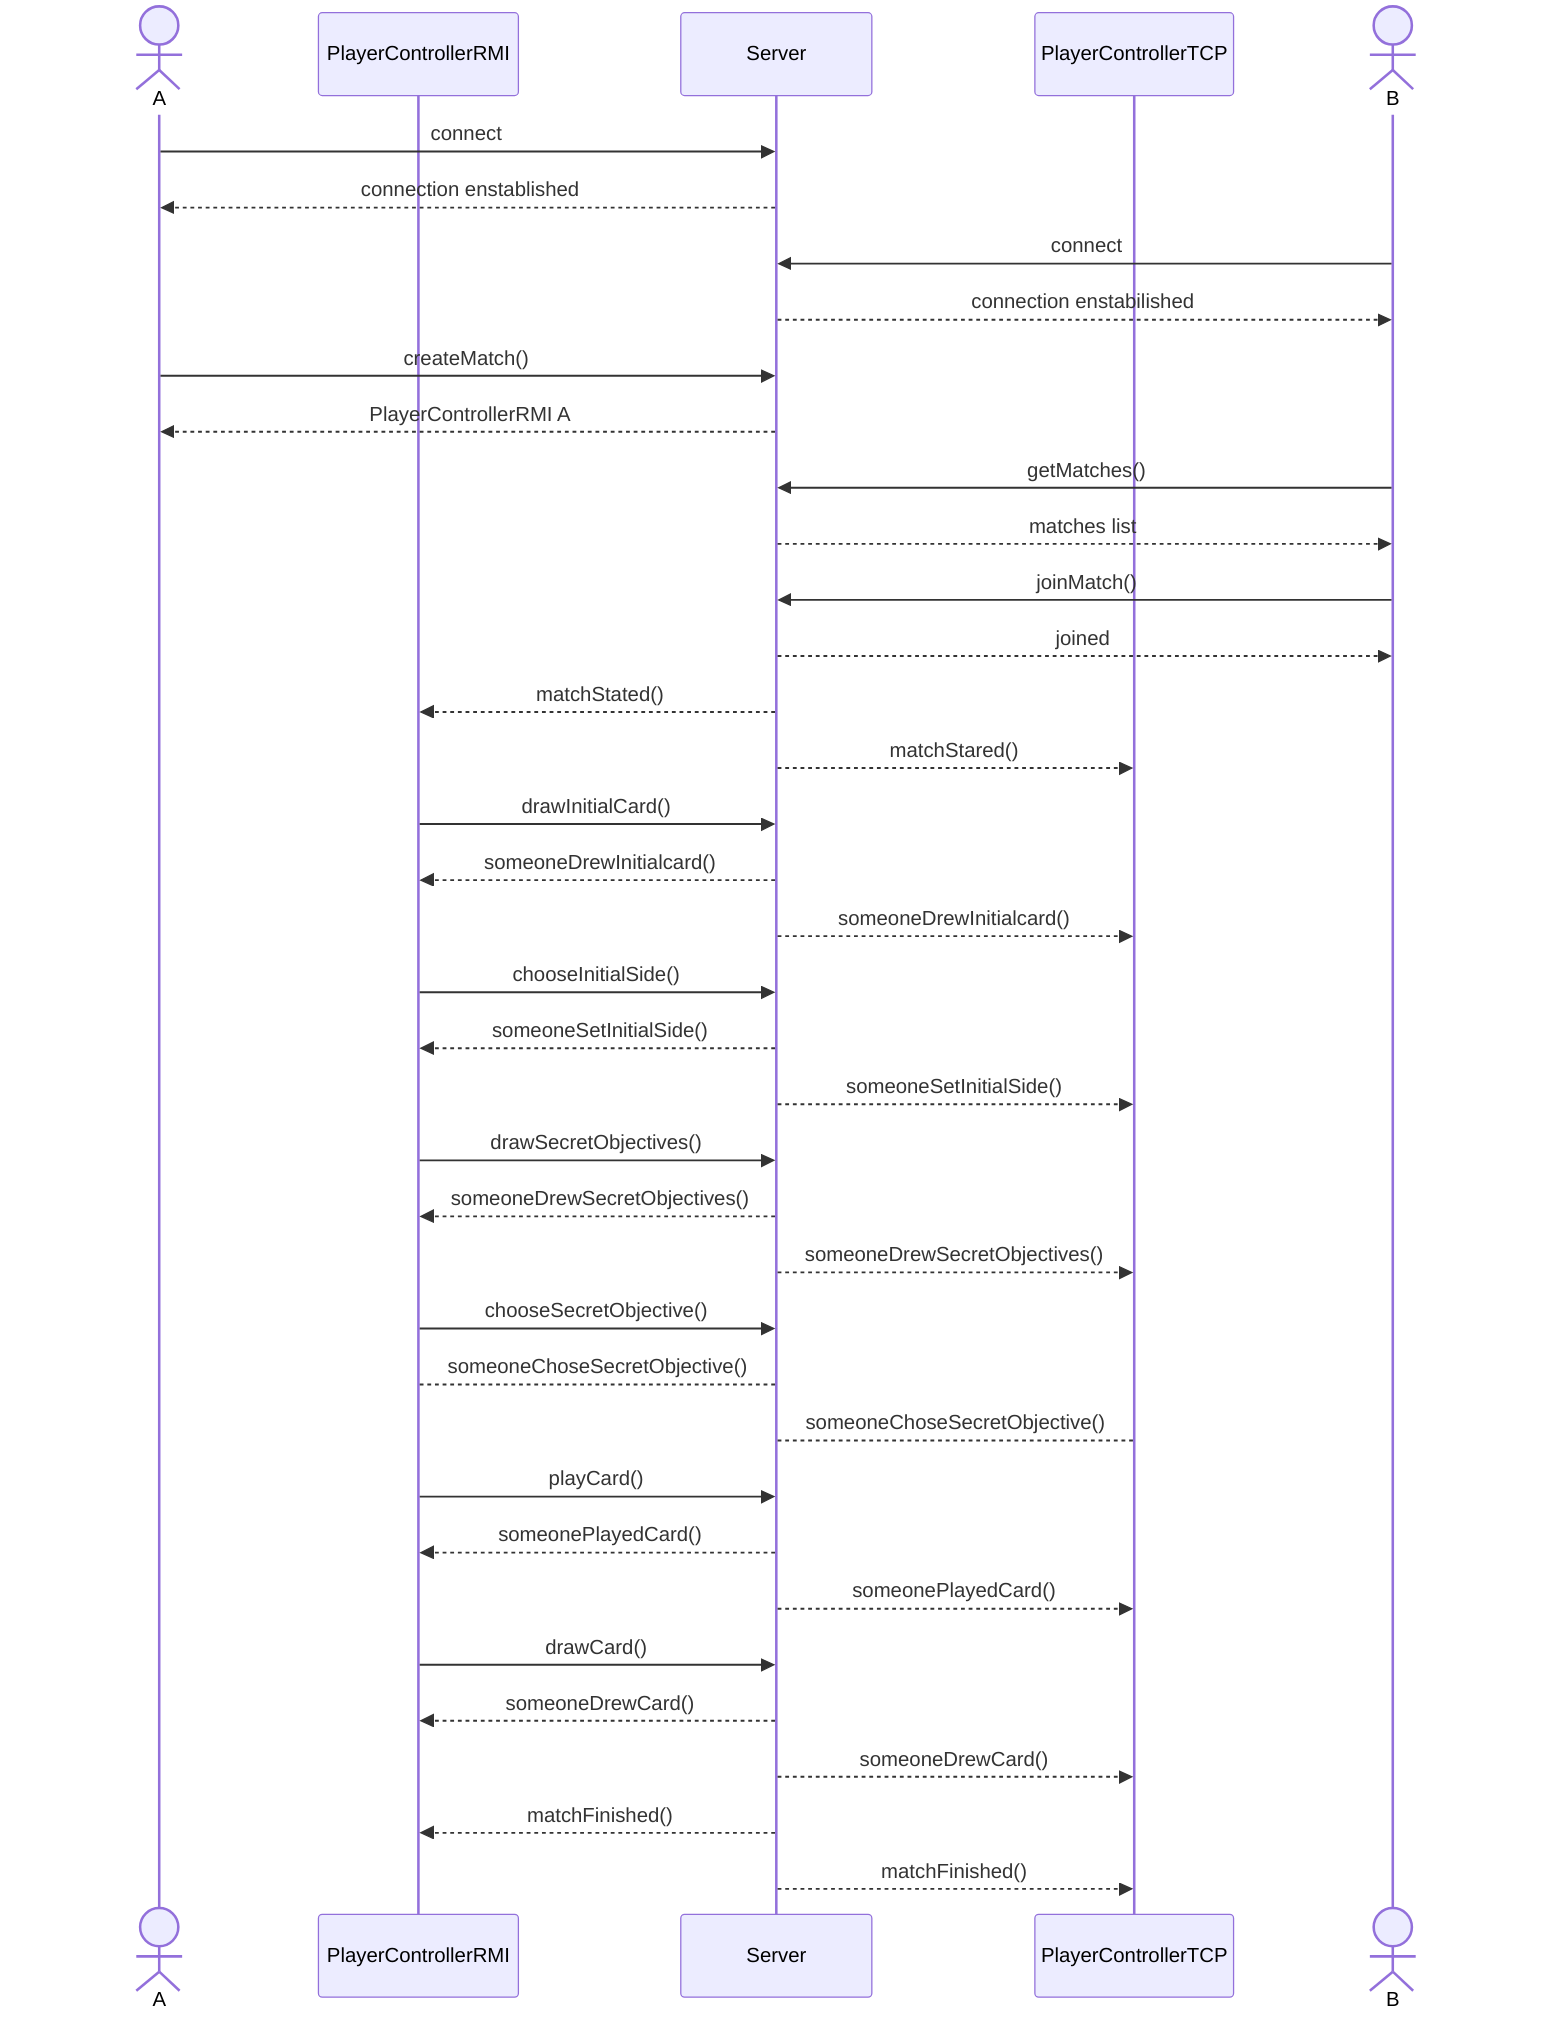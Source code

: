 sequenceDiagram
    actor A;
    participant PlayerControllerRMI
    participant Server;
    participant PlayerControllerTCP
    actor B;
    %% Start connection
    A ->> Server: connect
    Server -->> A: connection enstablished
    B ->> Server: connect
    Server -->> B: connection enstabilished
    %% Choose match
    A ->> Server: createMatch()
    Server -->> A: PlayerControllerRMI A
    B ->> Server: getMatches()
    Server -->> B: matches list
    B ->> Server: joinMatch()
    Server -->> B: joined
    %% MatchStarted
    Server -->> PlayerControllerRMI: matchStated()
    Server -->> PlayerControllerTCP: matchStared()

    PlayerControllerRMI ->> Server: drawInitialCard()
    Server -->> PlayerControllerRMI: someoneDrewInitialcard()
    Server -->> PlayerControllerTCP: someoneDrewInitialcard()
    PlayerControllerRMI ->> Server: chooseInitialSide()
    Server -->> PlayerControllerRMI: someoneSetInitialSide()
    Server -->> PlayerControllerTCP: someoneSetInitialSide()
    %% Repeat the thing for PlayerControllerTCP
    PlayerControllerRMI ->> Server: drawSecretObjectives()
    Server -->> PlayerControllerRMI: someoneDrewSecretObjectives()
    Server -->> PlayerControllerTCP: someoneDrewSecretObjectives()
    PlayerControllerRMI ->> Server: chooseSecretObjective()
    Server --> PlayerControllerRMI: someoneChoseSecretObjective()
    Server --> PlayerControllerTCP: someoneChoseSecretObjective()
    %% Repeat for PlayerControllerTCP
    PlayerControllerRMI ->> Server: playCard()
    Server -->> PlayerControllerRMI: someonePlayedCard()
    Server -->> PlayerControllerTCP: someonePlayedCard()
    PlayerControllerRMI ->> Server: drawCard()
    Server -->> PlayerControllerRMI: someoneDrewCard()
    Server -->> PlayerControllerTCP: someoneDrewCard()
    %% FinishRanking
    Server -->> PlayerControllerRMI: matchFinished()
    Server -->> PlayerControllerTCP: matchFinished()